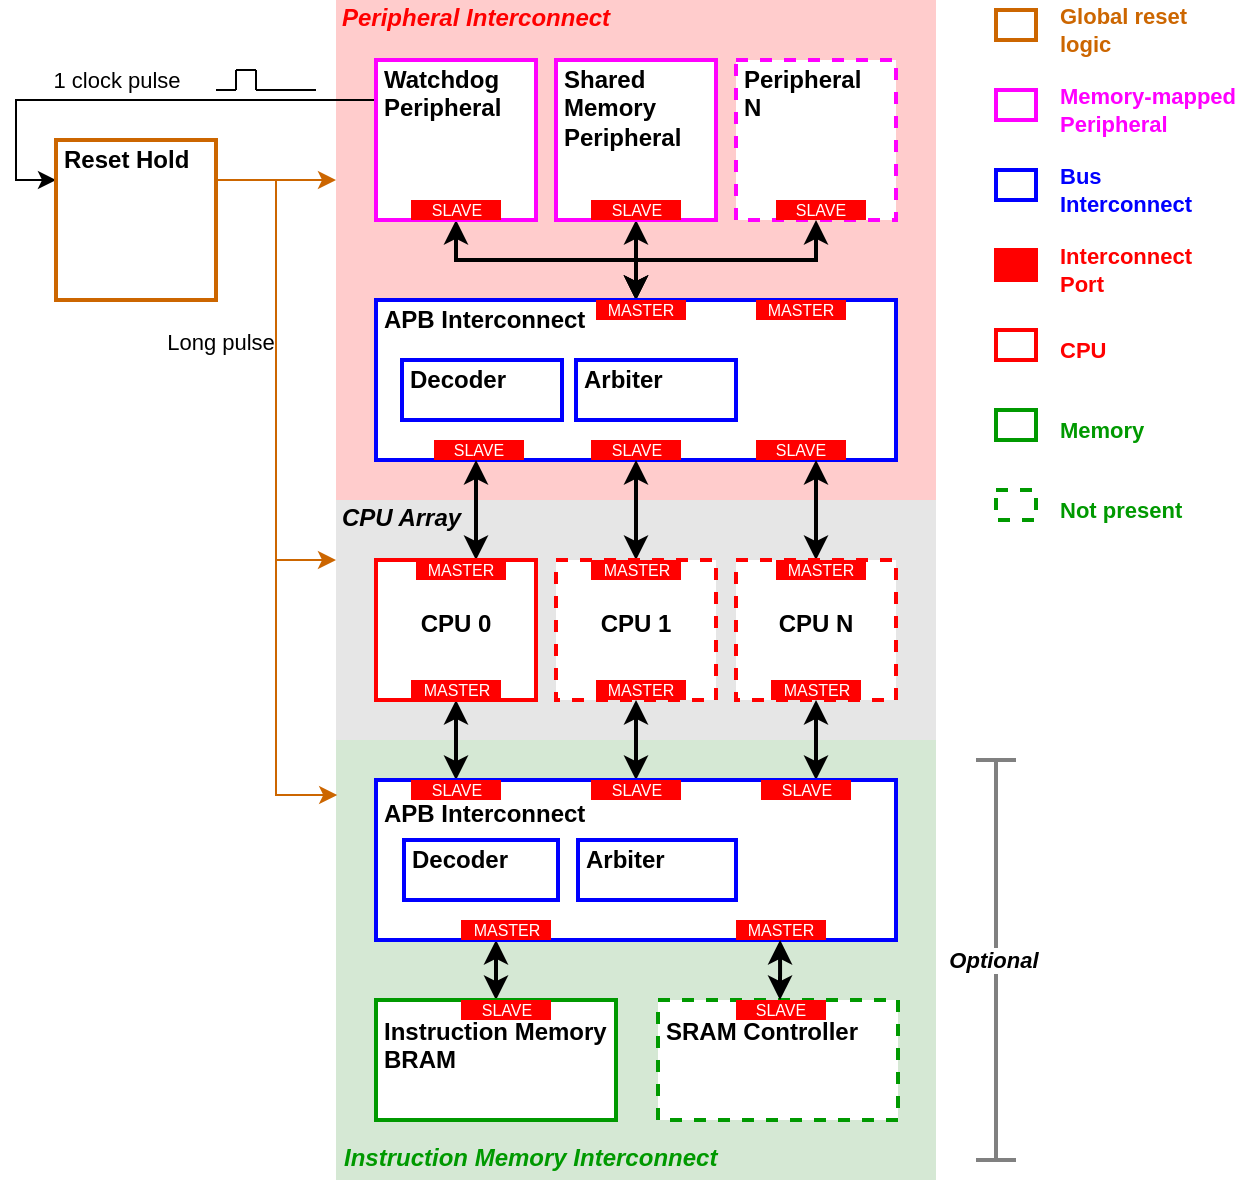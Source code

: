 <mxfile version="11.0.9" type="device"><diagram id="LGomMnMlBuY_Zaag7v7Z" name="Page-1"><mxGraphModel dx="415" dy="232" grid="1" gridSize="10" guides="1" tooltips="1" connect="1" arrows="1" fold="1" page="1" pageScale="1" pageWidth="827" pageHeight="1169" math="0" shadow="0"><root><mxCell id="0"/><mxCell id="1" parent="0"/><mxCell id="6IdBZxSrgdauZxq2N9w_-31" value="CPU Array" style="rounded=0;whiteSpace=wrap;html=1;strokeColor=none;strokeWidth=2;align=left;fillColor=#E6E6E6;verticalAlign=top;fontStyle=3;spacing=3;spacingTop=-6;" parent="1" vertex="1"><mxGeometry x="340" y="300" width="300" height="120" as="geometry"/></mxCell><mxCell id="6IdBZxSrgdauZxq2N9w_-30" value="Instruction Memory Interconnect" style="rounded=0;whiteSpace=wrap;html=1;strokeColor=none;strokeWidth=2;align=left;fillColor=#D5E8D4;verticalAlign=bottom;fontStyle=3;spacing=4;spacingTop=-6;fontColor=#009900;" parent="1" vertex="1"><mxGeometry x="340" y="420" width="300" height="220" as="geometry"/></mxCell><mxCell id="6IdBZxSrgdauZxq2N9w_-29" value="Peripheral Interconnect" style="rounded=0;whiteSpace=wrap;html=1;strokeColor=none;strokeWidth=2;align=left;fillColor=#FFCCCC;verticalAlign=top;fontStyle=3;spacing=3;spacingTop=-6;fontColor=#FF0000;" parent="1" vertex="1"><mxGeometry x="340" y="50" width="300" height="250" as="geometry"/></mxCell><mxCell id="6IdBZxSrgdauZxq2N9w_-5" style="edgeStyle=orthogonalEdgeStyle;rounded=0;orthogonalLoop=1;jettySize=auto;html=1;exitX=0.5;exitY=0;exitDx=0;exitDy=0;entryX=0.5;entryY=1;entryDx=0;entryDy=0;strokeColor=#000000;strokeWidth=2;startArrow=classic;startFill=1;" parent="1" source="6IdBZxSrgdauZxq2N9w_-1" target="6IdBZxSrgdauZxq2N9w_-2" edge="1"><mxGeometry relative="1" as="geometry"/></mxCell><mxCell id="6IdBZxSrgdauZxq2N9w_-6" style="edgeStyle=orthogonalEdgeStyle;rounded=0;orthogonalLoop=1;jettySize=auto;html=1;exitX=0.5;exitY=0;exitDx=0;exitDy=0;entryX=0.5;entryY=1;entryDx=0;entryDy=0;strokeColor=#000000;strokeWidth=2;startArrow=classic;startFill=1;" parent="1" source="6IdBZxSrgdauZxq2N9w_-1" target="6IdBZxSrgdauZxq2N9w_-3" edge="1"><mxGeometry relative="1" as="geometry"/></mxCell><mxCell id="6IdBZxSrgdauZxq2N9w_-7" style="edgeStyle=orthogonalEdgeStyle;rounded=0;orthogonalLoop=1;jettySize=auto;html=1;exitX=0.5;exitY=0;exitDx=0;exitDy=0;entryX=0.5;entryY=1;entryDx=0;entryDy=0;strokeColor=#000000;strokeWidth=2;startArrow=classic;startFill=1;" parent="1" source="6IdBZxSrgdauZxq2N9w_-1" target="6IdBZxSrgdauZxq2N9w_-4" edge="1"><mxGeometry relative="1" as="geometry"/></mxCell><mxCell id="6IdBZxSrgdauZxq2N9w_-1" value="APB Interconnect" style="rounded=0;whiteSpace=wrap;html=1;fontStyle=1;verticalAlign=top;align=left;spacing=4;spacingTop=-6;strokeColor=#0000FF;strokeWidth=2;" parent="1" vertex="1"><mxGeometry x="360" y="200" width="260" height="80" as="geometry"/></mxCell><mxCell id="6IdBZxSrgdauZxq2N9w_-34" value="1 clock pulse" style="rounded=0;orthogonalLoop=1;jettySize=auto;html=1;exitX=0;exitY=0.25;exitDx=0;exitDy=0;entryX=0;entryY=0.25;entryDx=0;entryDy=0;strokeColor=#000000;strokeWidth=1;edgeStyle=orthogonalEdgeStyle;" parent="1" source="6IdBZxSrgdauZxq2N9w_-2" target="6IdBZxSrgdauZxq2N9w_-33" edge="1"><mxGeometry x="0.085" y="-10" relative="1" as="geometry"><mxPoint as="offset"/></mxGeometry></mxCell><mxCell id="6IdBZxSrgdauZxq2N9w_-2" value="Watchdog&lt;br&gt;Peripheral" style="rounded=0;whiteSpace=wrap;html=1;fontStyle=1;verticalAlign=top;align=left;spacing=4;spacingTop=-6;strokeColor=#FF00FF;strokeWidth=2;fontFamily=Helvetica;" parent="1" vertex="1"><mxGeometry x="360" y="80" width="80" height="80" as="geometry"/></mxCell><mxCell id="6IdBZxSrgdauZxq2N9w_-3" value="Shared&lt;br&gt;Memory&lt;br&gt;Peripheral" style="rounded=0;whiteSpace=wrap;html=1;fontStyle=1;verticalAlign=top;align=left;spacing=4;spacingTop=-6;strokeColor=#FF00FF;strokeWidth=2;" parent="1" vertex="1"><mxGeometry x="450" y="80" width="80" height="80" as="geometry"/></mxCell><mxCell id="6IdBZxSrgdauZxq2N9w_-4" value="Peripheral&lt;br&gt;N" style="rounded=0;whiteSpace=wrap;html=1;fontStyle=1;verticalAlign=top;align=left;spacing=4;spacingTop=-6;strokeColor=#FF00FF;strokeWidth=2;dashed=1;" parent="1" vertex="1"><mxGeometry x="540" y="80" width="80" height="80" as="geometry"/></mxCell><mxCell id="6IdBZxSrgdauZxq2N9w_-14" style="edgeStyle=elbowEdgeStyle;rounded=0;orthogonalLoop=1;jettySize=auto;html=1;strokeColor=#000000;strokeWidth=2;startArrow=classic;startFill=1;" parent="1" source="6IdBZxSrgdauZxq2N9w_-9" target="6IdBZxSrgdauZxq2N9w_-1" edge="1"><mxGeometry relative="1" as="geometry"><Array as="points"><mxPoint x="410" y="300"/></Array></mxGeometry></mxCell><mxCell id="6IdBZxSrgdauZxq2N9w_-19" style="edgeStyle=elbowEdgeStyle;rounded=0;orthogonalLoop=1;jettySize=auto;html=1;exitX=0.5;exitY=1;exitDx=0;exitDy=0;strokeColor=#000000;strokeWidth=2;startArrow=classic;startFill=1;" parent="1" source="6IdBZxSrgdauZxq2N9w_-9" target="6IdBZxSrgdauZxq2N9w_-13" edge="1"><mxGeometry relative="1" as="geometry"/></mxCell><mxCell id="6IdBZxSrgdauZxq2N9w_-9" value="CPU 0" style="rounded=0;whiteSpace=wrap;html=1;fontStyle=1;verticalAlign=middle;align=center;spacing=4;spacingTop=-6;strokeColor=#FF0000;strokeWidth=2;" parent="1" vertex="1"><mxGeometry x="360" y="330" width="80" height="70" as="geometry"/></mxCell><mxCell id="6IdBZxSrgdauZxq2N9w_-15" style="edgeStyle=elbowEdgeStyle;rounded=0;orthogonalLoop=1;jettySize=auto;html=1;exitX=0.5;exitY=0;exitDx=0;exitDy=0;strokeColor=#000000;strokeWidth=2;startArrow=classic;startFill=1;" parent="1" source="6IdBZxSrgdauZxq2N9w_-11" target="6IdBZxSrgdauZxq2N9w_-1" edge="1"><mxGeometry relative="1" as="geometry"/></mxCell><mxCell id="6IdBZxSrgdauZxq2N9w_-20" style="edgeStyle=elbowEdgeStyle;rounded=0;orthogonalLoop=1;jettySize=auto;html=1;exitX=0.5;exitY=1;exitDx=0;exitDy=0;strokeColor=#000000;strokeWidth=2;startArrow=classic;startFill=1;" parent="1" source="6IdBZxSrgdauZxq2N9w_-11" target="6IdBZxSrgdauZxq2N9w_-13" edge="1"><mxGeometry relative="1" as="geometry"/></mxCell><mxCell id="6IdBZxSrgdauZxq2N9w_-11" value="CPU 1" style="rounded=0;whiteSpace=wrap;html=1;fontStyle=1;verticalAlign=middle;align=center;spacing=4;spacingTop=-6;strokeColor=#FF0000;strokeWidth=2;dashed=1;" parent="1" vertex="1"><mxGeometry x="450" y="330" width="80" height="70" as="geometry"/></mxCell><mxCell id="6IdBZxSrgdauZxq2N9w_-16" style="edgeStyle=elbowEdgeStyle;rounded=0;orthogonalLoop=1;jettySize=auto;html=1;exitX=0.5;exitY=0;exitDx=0;exitDy=0;strokeColor=#000000;strokeWidth=2;startArrow=classic;startFill=1;" parent="1" source="6IdBZxSrgdauZxq2N9w_-12" target="6IdBZxSrgdauZxq2N9w_-1" edge="1"><mxGeometry relative="1" as="geometry"/></mxCell><mxCell id="6IdBZxSrgdauZxq2N9w_-21" style="edgeStyle=elbowEdgeStyle;rounded=0;orthogonalLoop=1;jettySize=auto;html=1;exitX=0.5;exitY=1;exitDx=0;exitDy=0;strokeColor=#000000;strokeWidth=2;startArrow=classic;startFill=1;" parent="1" source="6IdBZxSrgdauZxq2N9w_-12" target="6IdBZxSrgdauZxq2N9w_-13" edge="1"><mxGeometry relative="1" as="geometry"/></mxCell><mxCell id="6IdBZxSrgdauZxq2N9w_-12" value="CPU N" style="rounded=0;whiteSpace=wrap;html=1;fontStyle=1;verticalAlign=middle;align=center;spacing=4;spacingTop=-6;strokeColor=#FF0000;strokeWidth=2;dashed=1;" parent="1" vertex="1"><mxGeometry x="540" y="330" width="80" height="70" as="geometry"/></mxCell><mxCell id="6IdBZxSrgdauZxq2N9w_-27" style="rounded=0;orthogonalLoop=1;jettySize=auto;html=1;strokeColor=#000000;strokeWidth=2;startArrow=classic;startFill=1;edgeStyle=elbowEdgeStyle;" parent="1" source="6IdBZxSrgdauZxq2N9w_-13" target="6IdBZxSrgdauZxq2N9w_-22" edge="1"><mxGeometry relative="1" as="geometry"><Array as="points"><mxPoint x="420" y="535"/></Array></mxGeometry></mxCell><mxCell id="6IdBZxSrgdauZxq2N9w_-13" value="APB Interconnect" style="rounded=0;whiteSpace=wrap;html=1;fontStyle=1;verticalAlign=top;align=left;spacing=4;spacingTop=1;strokeColor=#0000FF;strokeWidth=2;" parent="1" vertex="1"><mxGeometry x="360" y="440" width="260" height="80" as="geometry"/></mxCell><mxCell id="6IdBZxSrgdauZxq2N9w_-22" value="Instruction Memory&lt;br&gt;BRAM" style="rounded=0;whiteSpace=wrap;html=1;fontStyle=1;verticalAlign=top;align=left;spacing=4;spacingTop=0;strokeColor=#009900;strokeWidth=2;" parent="1" vertex="1"><mxGeometry x="360" y="550" width="120" height="60" as="geometry"/></mxCell><mxCell id="6IdBZxSrgdauZxq2N9w_-23" value="Decoder" style="rounded=0;whiteSpace=wrap;html=1;fontStyle=1;verticalAlign=top;align=left;spacing=4;spacingTop=-6;strokeColor=#0000FF;strokeWidth=2;" parent="1" vertex="1"><mxGeometry x="374" y="470" width="77" height="30" as="geometry"/></mxCell><mxCell id="6IdBZxSrgdauZxq2N9w_-24" value="Arbiter" style="rounded=0;whiteSpace=wrap;html=1;fontStyle=1;verticalAlign=top;align=left;spacing=4;spacingTop=-6;strokeColor=#0000FF;strokeWidth=2;" parent="1" vertex="1"><mxGeometry x="461" y="470" width="79" height="30" as="geometry"/></mxCell><mxCell id="6IdBZxSrgdauZxq2N9w_-25" value="Decoder" style="rounded=0;whiteSpace=wrap;html=1;fontStyle=1;verticalAlign=top;align=left;spacing=4;spacingTop=-6;strokeColor=#0000FF;strokeWidth=2;" parent="1" vertex="1"><mxGeometry x="373" y="230" width="80" height="30" as="geometry"/></mxCell><mxCell id="6IdBZxSrgdauZxq2N9w_-26" value="Arbiter" style="rounded=0;whiteSpace=wrap;html=1;fontStyle=1;verticalAlign=top;align=left;spacing=4;spacingTop=-6;strokeColor=#0000FF;strokeWidth=2;" parent="1" vertex="1"><mxGeometry x="460" y="230" width="80" height="30" as="geometry"/></mxCell><mxCell id="6IdBZxSrgdauZxq2N9w_-37" style="rounded=0;orthogonalLoop=1;jettySize=auto;html=1;exitX=1;exitY=0.25;exitDx=0;exitDy=0;strokeColor=#CC6600;strokeWidth=1;edgeStyle=orthogonalEdgeStyle;" parent="1" source="6IdBZxSrgdauZxq2N9w_-33" target="6IdBZxSrgdauZxq2N9w_-29" edge="1"><mxGeometry relative="1" as="geometry"><Array as="points"><mxPoint x="320" y="140"/><mxPoint x="320" y="140"/></Array></mxGeometry></mxCell><mxCell id="6IdBZxSrgdauZxq2N9w_-38" style="edgeStyle=elbowEdgeStyle;rounded=0;orthogonalLoop=1;jettySize=auto;html=1;exitX=1;exitY=0.25;exitDx=0;exitDy=0;entryX=0;entryY=0.25;entryDx=0;entryDy=0;strokeColor=#CC6600;strokeWidth=1;" parent="1" source="6IdBZxSrgdauZxq2N9w_-33" target="6IdBZxSrgdauZxq2N9w_-31" edge="1"><mxGeometry relative="1" as="geometry"><Array as="points"><mxPoint x="310" y="230"/></Array></mxGeometry></mxCell><mxCell id="6IdBZxSrgdauZxq2N9w_-39" value="Long pulse" style="edgeStyle=elbowEdgeStyle;rounded=0;orthogonalLoop=1;jettySize=auto;html=1;exitX=1;exitY=0.25;exitDx=0;exitDy=0;entryX=0.002;entryY=0.125;entryDx=0;entryDy=0;entryPerimeter=0;strokeColor=#CC6600;strokeWidth=1;" parent="1" source="6IdBZxSrgdauZxq2N9w_-33" target="6IdBZxSrgdauZxq2N9w_-30" edge="1"><mxGeometry x="-0.4" y="-28" relative="1" as="geometry"><Array as="points"><mxPoint x="310" y="290"/></Array><mxPoint as="offset"/></mxGeometry></mxCell><mxCell id="6IdBZxSrgdauZxq2N9w_-33" value="Reset Hold" style="rounded=0;whiteSpace=wrap;html=1;fontStyle=1;verticalAlign=top;align=left;spacing=4;spacingTop=-6;strokeColor=#CC6600;strokeWidth=2;" parent="1" vertex="1"><mxGeometry x="200" y="120" width="80" height="80" as="geometry"/></mxCell><mxCell id="6IdBZxSrgdauZxq2N9w_-50" value="MASTER" style="rounded=0;whiteSpace=wrap;html=1;labelBackgroundColor=none;strokeColor=none;strokeWidth=2;fillColor=#FF0000;fontColor=#FFFFFF;align=center;fontSize=8;spacing=0;spacingTop=-1;" parent="1" vertex="1"><mxGeometry x="470" y="200" width="45" height="10" as="geometry"/></mxCell><mxCell id="6IdBZxSrgdauZxq2N9w_-56" value="SLAVE" style="rounded=0;whiteSpace=wrap;html=1;labelBackgroundColor=none;strokeColor=none;strokeWidth=2;fillColor=#FF0000;fontColor=#FFFFFF;align=center;fontSize=8;spacing=0;spacingTop=-1;" parent="1" vertex="1"><mxGeometry x="389" y="270" width="45" height="10" as="geometry"/></mxCell><mxCell id="6IdBZxSrgdauZxq2N9w_-57" value="SLAVE" style="rounded=0;whiteSpace=wrap;html=1;labelBackgroundColor=none;strokeColor=none;strokeWidth=2;fillColor=#FF0000;fontColor=#FFFFFF;align=center;fontSize=8;spacing=0;spacingTop=-1;" parent="1" vertex="1"><mxGeometry x="467.5" y="270" width="45" height="10" as="geometry"/></mxCell><mxCell id="6IdBZxSrgdauZxq2N9w_-59" value="SLAVE" style="rounded=0;whiteSpace=wrap;html=1;labelBackgroundColor=none;strokeColor=none;strokeWidth=2;fillColor=#FF0000;fontColor=#FFFFFF;align=center;fontSize=8;spacing=0;spacingTop=-1;" parent="1" vertex="1"><mxGeometry x="550" y="270" width="45" height="10" as="geometry"/></mxCell><mxCell id="6IdBZxSrgdauZxq2N9w_-60" value="MASTER" style="rounded=0;whiteSpace=wrap;html=1;labelBackgroundColor=none;strokeColor=none;strokeWidth=2;fillColor=#FF0000;fontColor=#FFFFFF;align=center;fontSize=8;spacing=0;spacingTop=-1;" parent="1" vertex="1"><mxGeometry x="467.5" y="330" width="45" height="10" as="geometry"/></mxCell><mxCell id="6IdBZxSrgdauZxq2N9w_-61" value="MASTER" style="rounded=0;whiteSpace=wrap;html=1;labelBackgroundColor=none;strokeColor=none;strokeWidth=2;fillColor=#FF0000;fontColor=#FFFFFF;align=center;fontSize=8;spacing=0;spacingTop=-1;" parent="1" vertex="1"><mxGeometry x="470" y="390" width="45" height="10" as="geometry"/></mxCell><mxCell id="6IdBZxSrgdauZxq2N9w_-62" value="MASTER" style="rounded=0;whiteSpace=wrap;html=1;labelBackgroundColor=none;strokeColor=none;strokeWidth=2;fillColor=#FF0000;fontColor=#FFFFFF;align=center;fontSize=8;spacing=0;spacingTop=-1;" parent="1" vertex="1"><mxGeometry x="377.5" y="390" width="45" height="10" as="geometry"/></mxCell><mxCell id="6IdBZxSrgdauZxq2N9w_-63" value="MASTER" style="rounded=0;whiteSpace=wrap;html=1;labelBackgroundColor=none;strokeColor=none;strokeWidth=2;fillColor=#FF0000;fontColor=#FFFFFF;align=center;fontSize=8;spacing=0;spacingTop=-1;" parent="1" vertex="1"><mxGeometry x="380" y="330" width="45" height="10" as="geometry"/></mxCell><mxCell id="6IdBZxSrgdauZxq2N9w_-64" value="MASTER" style="rounded=0;whiteSpace=wrap;html=1;labelBackgroundColor=none;strokeColor=none;strokeWidth=2;fillColor=#FF0000;fontColor=#FFFFFF;align=center;fontSize=8;spacing=0;spacingTop=-1;" parent="1" vertex="1"><mxGeometry x="560" y="330" width="45" height="10" as="geometry"/></mxCell><mxCell id="6IdBZxSrgdauZxq2N9w_-65" value="MASTER" style="rounded=0;whiteSpace=wrap;html=1;labelBackgroundColor=none;strokeColor=none;strokeWidth=2;fillColor=#FF0000;fontColor=#FFFFFF;align=center;fontSize=8;spacing=0;spacingTop=-1;" parent="1" vertex="1"><mxGeometry x="557.5" y="390" width="45" height="10" as="geometry"/></mxCell><mxCell id="6IdBZxSrgdauZxq2N9w_-66" value="SLAVE" style="rounded=0;whiteSpace=wrap;html=1;labelBackgroundColor=none;strokeColor=none;strokeWidth=2;fillColor=#FF0000;fontColor=#FFFFFF;align=center;fontSize=8;spacing=0;spacingTop=-1;" parent="1" vertex="1"><mxGeometry x="377.5" y="150" width="45" height="10" as="geometry"/></mxCell><mxCell id="6IdBZxSrgdauZxq2N9w_-67" value="SLAVE" style="rounded=0;whiteSpace=wrap;html=1;labelBackgroundColor=none;strokeColor=none;strokeWidth=2;fillColor=#FF0000;fontColor=#FFFFFF;align=center;fontSize=8;spacing=0;spacingTop=-1;" parent="1" vertex="1"><mxGeometry x="467.5" y="150" width="45" height="10" as="geometry"/></mxCell><mxCell id="6IdBZxSrgdauZxq2N9w_-68" value="SLAVE" style="rounded=0;whiteSpace=wrap;html=1;labelBackgroundColor=none;strokeColor=none;strokeWidth=2;fillColor=#FF0000;fontColor=#FFFFFF;align=center;fontSize=8;spacing=0;spacingTop=-1;" parent="1" vertex="1"><mxGeometry x="560" y="150" width="45" height="10" as="geometry"/></mxCell><mxCell id="6IdBZxSrgdauZxq2N9w_-69" value="SLAVE" style="rounded=0;whiteSpace=wrap;html=1;labelBackgroundColor=none;strokeColor=none;strokeWidth=2;fillColor=#FF0000;fontColor=#FFFFFF;align=center;fontSize=8;spacing=0;spacingTop=-1;" parent="1" vertex="1"><mxGeometry x="552.5" y="440" width="45" height="10" as="geometry"/></mxCell><mxCell id="6IdBZxSrgdauZxq2N9w_-70" value="SLAVE" style="rounded=0;whiteSpace=wrap;html=1;labelBackgroundColor=none;strokeColor=none;strokeWidth=2;fillColor=#FF0000;fontColor=#FFFFFF;align=center;fontSize=8;spacing=0;spacingTop=-1;" parent="1" vertex="1"><mxGeometry x="467.5" y="440" width="45" height="10" as="geometry"/></mxCell><mxCell id="6IdBZxSrgdauZxq2N9w_-71" value="SLAVE" style="rounded=0;whiteSpace=wrap;html=1;labelBackgroundColor=none;strokeColor=none;strokeWidth=2;fillColor=#FF0000;fontColor=#FFFFFF;align=center;fontSize=8;spacing=0;spacingTop=-1;" parent="1" vertex="1"><mxGeometry x="377.5" y="440" width="45" height="10" as="geometry"/></mxCell><mxCell id="6IdBZxSrgdauZxq2N9w_-73" value="SLAVE" style="rounded=0;whiteSpace=wrap;html=1;labelBackgroundColor=none;strokeColor=none;strokeWidth=2;fillColor=#FF0000;fontColor=#FFFFFF;align=center;fontSize=8;spacing=0;spacingTop=-1;" parent="1" vertex="1"><mxGeometry x="402.5" y="550" width="45" height="10" as="geometry"/></mxCell><mxCell id="6IdBZxSrgdauZxq2N9w_-74" value="MASTER" style="rounded=0;whiteSpace=wrap;html=1;labelBackgroundColor=none;strokeColor=none;strokeWidth=2;fillColor=#FF0000;fontColor=#FFFFFF;align=center;fontSize=8;spacing=0;spacingTop=-1;" parent="1" vertex="1"><mxGeometry x="402.5" y="510" width="45" height="10" as="geometry"/></mxCell><mxCell id="6IdBZxSrgdauZxq2N9w_-49" value="" style="group" parent="1" vertex="1" connectable="0"><mxGeometry x="270" y="85" width="60" height="10" as="geometry"/></mxCell><mxCell id="6IdBZxSrgdauZxq2N9w_-43" value="" style="endArrow=none;html=1;strokeColor=#000000;strokeWidth=1;fontColor=#000000;" parent="6IdBZxSrgdauZxq2N9w_-49" edge="1"><mxGeometry width="50" height="50" relative="1" as="geometry"><mxPoint x="10" y="10" as="sourcePoint"/><mxPoint x="20" y="10" as="targetPoint"/></mxGeometry></mxCell><mxCell id="6IdBZxSrgdauZxq2N9w_-45" value="" style="endArrow=none;html=1;strokeColor=#000000;strokeWidth=1;fontColor=#000000;" parent="6IdBZxSrgdauZxq2N9w_-49" edge="1"><mxGeometry width="50" height="50" relative="1" as="geometry"><mxPoint x="20" y="10" as="sourcePoint"/><mxPoint x="20" as="targetPoint"/></mxGeometry></mxCell><mxCell id="6IdBZxSrgdauZxq2N9w_-46" value="" style="endArrow=none;html=1;strokeColor=#000000;strokeWidth=1;fontColor=#000000;" parent="6IdBZxSrgdauZxq2N9w_-49" edge="1"><mxGeometry width="50" height="50" relative="1" as="geometry"><mxPoint x="30" as="sourcePoint"/><mxPoint x="20" as="targetPoint"/></mxGeometry></mxCell><mxCell id="6IdBZxSrgdauZxq2N9w_-47" value="" style="endArrow=none;html=1;strokeColor=#000000;strokeWidth=1;fontColor=#000000;" parent="6IdBZxSrgdauZxq2N9w_-49" edge="1"><mxGeometry width="50" height="50" relative="1" as="geometry"><mxPoint x="30" y="10" as="sourcePoint"/><mxPoint x="30" as="targetPoint"/></mxGeometry></mxCell><mxCell id="6IdBZxSrgdauZxq2N9w_-48" value="" style="endArrow=none;html=1;strokeColor=#000000;strokeWidth=1;fontColor=#000000;" parent="6IdBZxSrgdauZxq2N9w_-49" edge="1"><mxGeometry width="50" height="50" relative="1" as="geometry"><mxPoint x="60" y="10" as="sourcePoint"/><mxPoint x="30" y="10" as="targetPoint"/></mxGeometry></mxCell><mxCell id="6IdBZxSrgdauZxq2N9w_-75" value="MASTER" style="rounded=0;whiteSpace=wrap;html=1;labelBackgroundColor=none;strokeColor=none;strokeWidth=2;fillColor=#FF0000;fontColor=#FFFFFF;align=center;fontSize=8;spacing=0;spacingTop=-1;glass=0;shadow=0;comic=0;gradientColor=none;fontStyle=0" parent="1" vertex="1"><mxGeometry x="550" y="200" width="45" height="10" as="geometry"/></mxCell><mxCell id="6IdBZxSrgdauZxq2N9w_-83" value="" style="rounded=0;whiteSpace=wrap;html=1;fontStyle=1;verticalAlign=top;align=left;spacing=4;spacingTop=-6;strokeColor=#0000FF;strokeWidth=2;" parent="1" vertex="1"><mxGeometry x="670" y="135" width="20" height="15" as="geometry"/></mxCell><mxCell id="6IdBZxSrgdauZxq2N9w_-84" value="" style="rounded=0;whiteSpace=wrap;html=1;fontStyle=1;verticalAlign=top;align=left;spacing=4;spacingTop=-6;strokeColor=#FF00FF;strokeWidth=2;" parent="1" vertex="1"><mxGeometry x="670" y="95" width="20" height="15" as="geometry"/></mxCell><mxCell id="6IdBZxSrgdauZxq2N9w_-85" value="" style="rounded=0;whiteSpace=wrap;html=1;fontStyle=1;verticalAlign=top;align=left;spacing=4;spacingTop=-6;strokeColor=#FF0000;strokeWidth=2;" parent="1" vertex="1"><mxGeometry x="670" y="215" width="20" height="15" as="geometry"/></mxCell><mxCell id="6IdBZxSrgdauZxq2N9w_-86" value="" style="rounded=0;whiteSpace=wrap;html=1;fontStyle=1;verticalAlign=top;align=left;spacing=4;spacingTop=-6;strokeColor=#009900;strokeWidth=2;" parent="1" vertex="1"><mxGeometry x="670" y="255" width="20" height="15" as="geometry"/></mxCell><mxCell id="6IdBZxSrgdauZxq2N9w_-87" value="" style="rounded=0;whiteSpace=wrap;html=1;fontStyle=1;verticalAlign=top;align=left;spacing=4;spacingTop=-6;strokeColor=#CC6600;strokeWidth=2;" parent="1" vertex="1"><mxGeometry x="670" y="55" width="20" height="15" as="geometry"/></mxCell><mxCell id="6IdBZxSrgdauZxq2N9w_-88" value="&lt;b&gt;&lt;font style=&quot;font-size: 11px&quot;&gt;Global reset logic&lt;/font&gt;&lt;/b&gt;" style="text;html=1;strokeColor=none;fillColor=none;align=left;verticalAlign=middle;whiteSpace=wrap;rounded=0;shadow=0;glass=0;comic=0;labelBackgroundColor=none;fontSize=8;fontColor=#CC6600;" parent="1" vertex="1"><mxGeometry x="700" y="50" width="80" height="30" as="geometry"/></mxCell><mxCell id="6IdBZxSrgdauZxq2N9w_-90" value="&lt;b&gt;&lt;font style=&quot;font-size: 11px&quot;&gt;Memory&lt;/font&gt;&lt;/b&gt;" style="text;html=1;strokeColor=none;fillColor=none;align=left;verticalAlign=middle;whiteSpace=wrap;rounded=0;shadow=0;glass=0;comic=0;labelBackgroundColor=none;fontSize=8;fontColor=#009900;" parent="1" vertex="1"><mxGeometry x="700" y="250" width="80" height="30" as="geometry"/></mxCell><mxCell id="6IdBZxSrgdauZxq2N9w_-91" value="&lt;b&gt;&lt;font style=&quot;font-size: 11px&quot;&gt;CPU&lt;/font&gt;&lt;/b&gt;" style="text;html=1;strokeColor=none;fillColor=none;align=left;verticalAlign=middle;whiteSpace=wrap;rounded=0;shadow=0;glass=0;comic=0;labelBackgroundColor=none;fontSize=8;fontColor=#FF0000;" parent="1" vertex="1"><mxGeometry x="700" y="210" width="80" height="30" as="geometry"/></mxCell><mxCell id="6IdBZxSrgdauZxq2N9w_-92" value="&lt;b&gt;&lt;font style=&quot;font-size: 11px&quot;&gt;Bus Interconnect&lt;/font&gt;&lt;/b&gt;" style="text;html=1;strokeColor=none;fillColor=none;align=left;verticalAlign=middle;whiteSpace=wrap;rounded=0;shadow=0;glass=0;comic=0;labelBackgroundColor=none;fontSize=8;fontColor=#0000FF;" parent="1" vertex="1"><mxGeometry x="700" y="130" width="80" height="30" as="geometry"/></mxCell><mxCell id="6IdBZxSrgdauZxq2N9w_-93" value="&lt;b&gt;&lt;font style=&quot;font-size: 11px&quot;&gt;Memory-mapped Peripheral&lt;br&gt;&lt;/font&gt;&lt;/b&gt;" style="text;html=1;strokeColor=none;fillColor=none;align=left;verticalAlign=middle;whiteSpace=wrap;rounded=0;shadow=0;glass=0;comic=0;labelBackgroundColor=none;fontSize=8;fontColor=#FF00FF;" parent="1" vertex="1"><mxGeometry x="700" y="90" width="100" height="30" as="geometry"/></mxCell><mxCell id="6IdBZxSrgdauZxq2N9w_-94" value="" style="rounded=0;whiteSpace=wrap;html=1;fontStyle=1;verticalAlign=top;align=left;spacing=4;spacingTop=-6;strokeColor=#FF0000;strokeWidth=2;fillColor=#FF0000;" parent="1" vertex="1"><mxGeometry x="670" y="175" width="20" height="15" as="geometry"/></mxCell><mxCell id="6IdBZxSrgdauZxq2N9w_-95" value="&lt;b&gt;&lt;font style=&quot;font-size: 11px&quot;&gt;Interconnect Port&lt;/font&gt;&lt;/b&gt;" style="text;html=1;strokeColor=none;fillColor=none;align=left;verticalAlign=middle;whiteSpace=wrap;rounded=0;shadow=0;glass=0;comic=0;labelBackgroundColor=none;fontSize=8;fontColor=#FF0000;" parent="1" vertex="1"><mxGeometry x="700" y="170" width="80" height="30" as="geometry"/></mxCell><mxCell id="uobnO-Q-xS64SCL2xVgu-1" value="Optional&amp;nbsp;" style="endArrow=none;html=1;strokeWidth=2;fontStyle=3;align=center;verticalAlign=middle;strokeColor=#808080;" edge="1" parent="1"><mxGeometry width="50" height="50" relative="1" as="geometry"><mxPoint x="670" y="629.5" as="sourcePoint"/><mxPoint x="670" y="429.5" as="targetPoint"/></mxGeometry></mxCell><mxCell id="uobnO-Q-xS64SCL2xVgu-2" value="" style="endArrow=none;html=1;strokeWidth=2;strokeColor=#808080;" edge="1" parent="1"><mxGeometry width="50" height="50" relative="1" as="geometry"><mxPoint x="680" y="430" as="sourcePoint"/><mxPoint x="660" y="430" as="targetPoint"/></mxGeometry></mxCell><mxCell id="uobnO-Q-xS64SCL2xVgu-3" value="" style="endArrow=none;html=1;strokeWidth=2;strokeColor=#808080;" edge="1" parent="1"><mxGeometry width="50" height="50" relative="1" as="geometry"><mxPoint x="680" y="630" as="sourcePoint"/><mxPoint x="660" y="630" as="targetPoint"/></mxGeometry></mxCell><mxCell id="uobnO-Q-xS64SCL2xVgu-5" value="SRAM Controller" style="rounded=0;whiteSpace=wrap;html=1;fontStyle=1;verticalAlign=top;align=left;spacing=4;spacingTop=0;strokeColor=#009900;strokeWidth=2;dashed=1;" vertex="1" parent="1"><mxGeometry x="501" y="550" width="120" height="60" as="geometry"/></mxCell><mxCell id="uobnO-Q-xS64SCL2xVgu-6" value="SLAVE" style="rounded=0;whiteSpace=wrap;html=1;labelBackgroundColor=none;strokeColor=none;strokeWidth=2;fillColor=#FF0000;fontColor=#FFFFFF;align=center;fontSize=8;spacing=0;spacingTop=-1;" vertex="1" parent="1"><mxGeometry x="540" y="550" width="45" height="10" as="geometry"/></mxCell><mxCell id="uobnO-Q-xS64SCL2xVgu-7" value="MASTER" style="rounded=0;whiteSpace=wrap;html=1;labelBackgroundColor=none;strokeColor=none;strokeWidth=2;fillColor=#FF0000;fontColor=#FFFFFF;align=center;fontSize=8;spacing=0;spacingTop=-1;" vertex="1" parent="1"><mxGeometry x="540" y="510" width="45" height="10" as="geometry"/></mxCell><mxCell id="uobnO-Q-xS64SCL2xVgu-9" style="edgeStyle=elbowEdgeStyle;rounded=0;orthogonalLoop=1;jettySize=auto;html=1;strokeColor=#000000;strokeWidth=2;startArrow=classic;startFill=1;" edge="1" parent="1" target="uobnO-Q-xS64SCL2xVgu-5"><mxGeometry relative="1" as="geometry"><mxPoint x="562.048" y="520" as="sourcePoint"/><mxPoint x="562.048" y="550.19" as="targetPoint"/></mxGeometry></mxCell><mxCell id="uobnO-Q-xS64SCL2xVgu-12" value="" style="rounded=0;whiteSpace=wrap;html=1;fontStyle=1;verticalAlign=top;align=left;spacing=4;spacingTop=-6;strokeColor=#009900;strokeWidth=2;dashed=1;" vertex="1" parent="1"><mxGeometry x="670" y="295" width="20" height="15" as="geometry"/></mxCell><mxCell id="uobnO-Q-xS64SCL2xVgu-13" value="&lt;b&gt;&lt;font style=&quot;font-size: 11px&quot;&gt;Not present&lt;/font&gt;&lt;/b&gt;" style="text;html=1;strokeColor=none;fillColor=none;align=left;verticalAlign=middle;whiteSpace=wrap;rounded=0;shadow=0;glass=0;comic=0;labelBackgroundColor=none;fontSize=8;fontColor=#009900;" vertex="1" parent="1"><mxGeometry x="700" y="290" width="80" height="30" as="geometry"/></mxCell></root></mxGraphModel></diagram></mxfile>